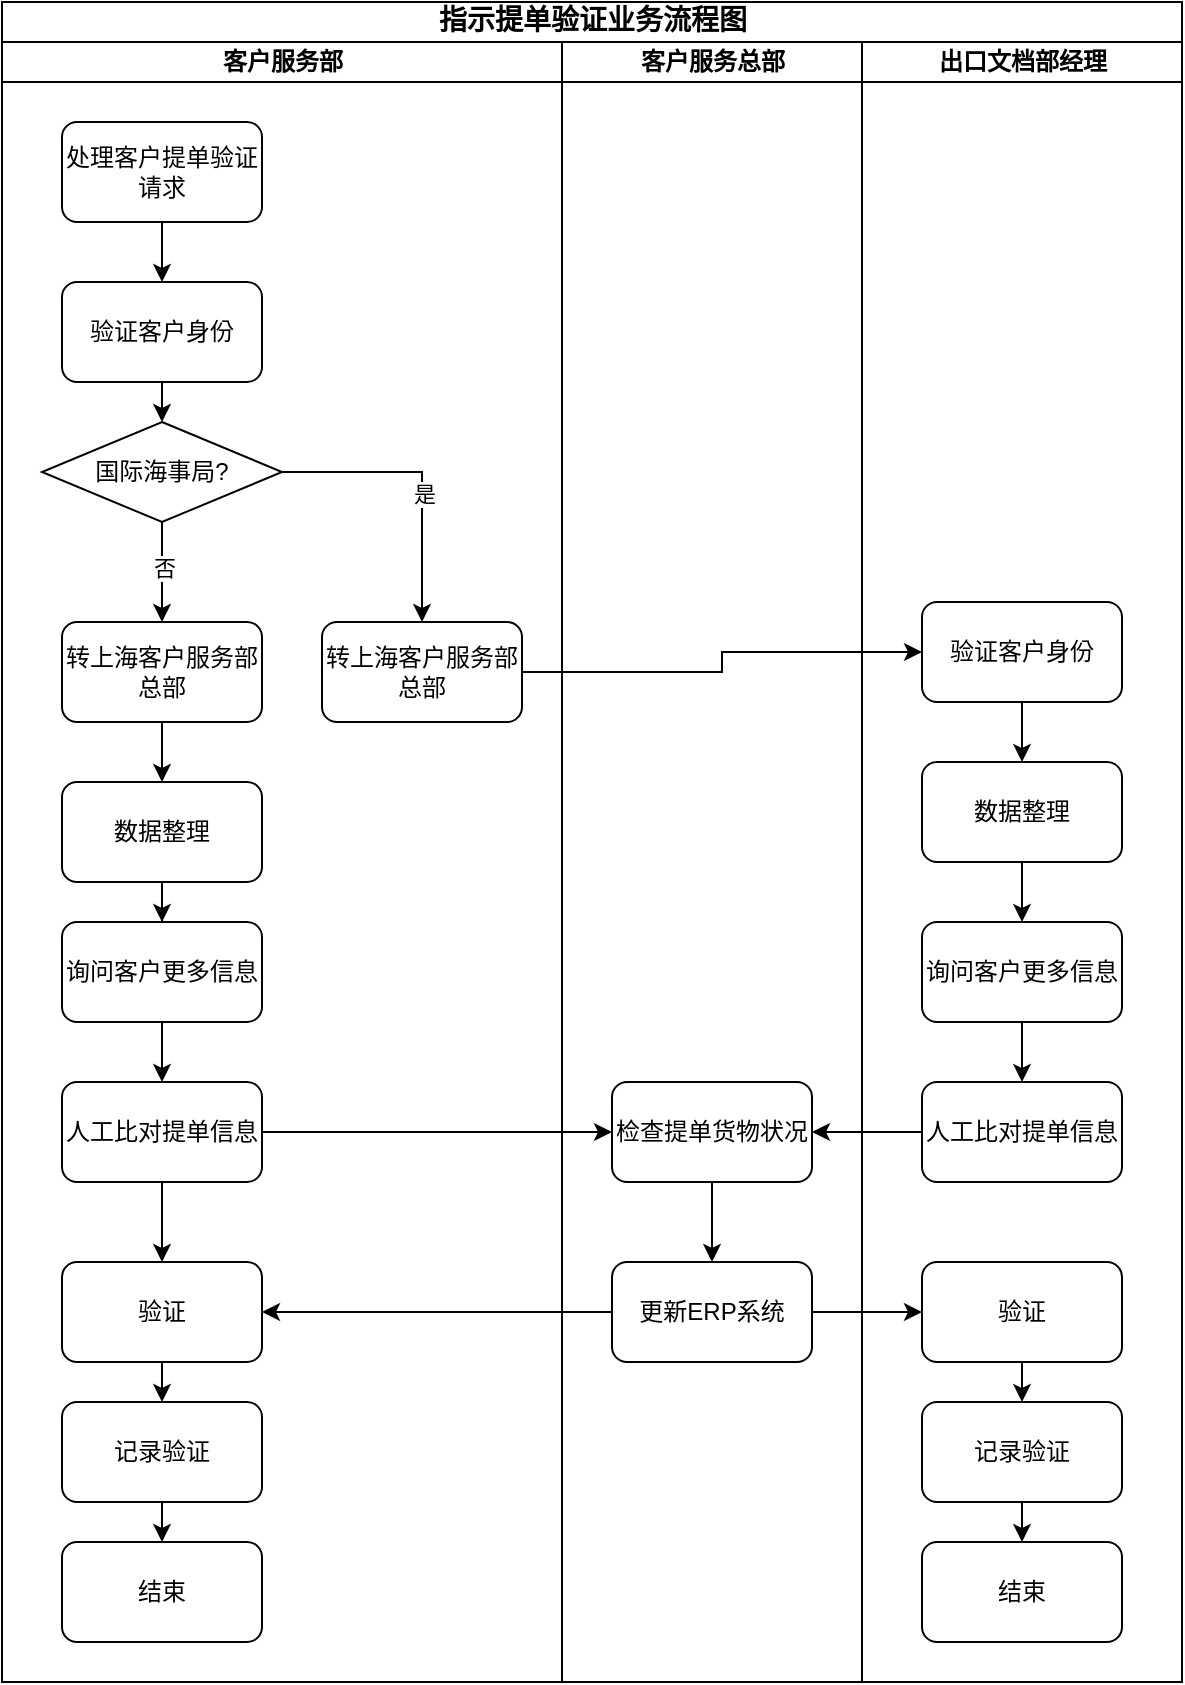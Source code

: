 <mxfile version="21.7.5" type="github">
  <diagram name="Page-1" id="74e2e168-ea6b-b213-b513-2b3c1d86103e">
    <mxGraphModel dx="1674" dy="758" grid="1" gridSize="10" guides="1" tooltips="1" connect="1" arrows="1" fold="1" page="1" pageScale="1" pageWidth="1100" pageHeight="850" background="none" math="0" shadow="0">
      <root>
        <mxCell id="0" />
        <mxCell id="1" parent="0" />
        <mxCell id="77e6c97f196da883-1" value="&lt;font style=&quot;font-size: 14px;&quot;&gt;指示提单验证业务流程图&lt;/font&gt;" style="swimlane;html=1;childLayout=stackLayout;startSize=20;rounded=0;shadow=0;labelBackgroundColor=none;strokeWidth=1;fontFamily=Verdana;fontSize=8;align=center;" parent="1" vertex="1">
          <mxGeometry x="200" y="40" width="590" height="840" as="geometry" />
        </mxCell>
        <mxCell id="77e6c97f196da883-3" value="客户服务部" style="swimlane;html=1;startSize=20;" parent="77e6c97f196da883-1" vertex="1">
          <mxGeometry y="20" width="280" height="820" as="geometry" />
        </mxCell>
        <mxCell id="11r9Arb-Ld6XYQoobp98-5" style="edgeStyle=orthogonalEdgeStyle;rounded=0;orthogonalLoop=1;jettySize=auto;html=1;exitX=0.5;exitY=1;exitDx=0;exitDy=0;entryX=0.5;entryY=0;entryDx=0;entryDy=0;" edge="1" parent="77e6c97f196da883-3" source="11r9Arb-Ld6XYQoobp98-3" target="11r9Arb-Ld6XYQoobp98-4">
          <mxGeometry relative="1" as="geometry" />
        </mxCell>
        <mxCell id="11r9Arb-Ld6XYQoobp98-3" value="处理客户提单验证请求" style="rounded=1;whiteSpace=wrap;html=1;" vertex="1" parent="77e6c97f196da883-3">
          <mxGeometry x="30" y="40" width="100" height="50" as="geometry" />
        </mxCell>
        <mxCell id="11r9Arb-Ld6XYQoobp98-27" style="edgeStyle=orthogonalEdgeStyle;rounded=0;orthogonalLoop=1;jettySize=auto;html=1;exitX=0.5;exitY=1;exitDx=0;exitDy=0;entryX=0.5;entryY=0;entryDx=0;entryDy=0;" edge="1" parent="77e6c97f196da883-3" source="11r9Arb-Ld6XYQoobp98-4" target="11r9Arb-Ld6XYQoobp98-26">
          <mxGeometry relative="1" as="geometry" />
        </mxCell>
        <mxCell id="11r9Arb-Ld6XYQoobp98-4" value="验证客户身份" style="rounded=1;whiteSpace=wrap;html=1;" vertex="1" parent="77e6c97f196da883-3">
          <mxGeometry x="30" y="120" width="100" height="50" as="geometry" />
        </mxCell>
        <mxCell id="11r9Arb-Ld6XYQoobp98-6" value="转上海客户服务部总部" style="rounded=1;whiteSpace=wrap;html=1;" vertex="1" parent="77e6c97f196da883-3">
          <mxGeometry x="160" y="290" width="100" height="50" as="geometry" />
        </mxCell>
        <mxCell id="11r9Arb-Ld6XYQoobp98-28" style="edgeStyle=orthogonalEdgeStyle;rounded=0;orthogonalLoop=1;jettySize=auto;html=1;exitX=1;exitY=0.5;exitDx=0;exitDy=0;entryX=0.5;entryY=0;entryDx=0;entryDy=0;" edge="1" parent="77e6c97f196da883-3" source="11r9Arb-Ld6XYQoobp98-26" target="11r9Arb-Ld6XYQoobp98-6">
          <mxGeometry relative="1" as="geometry" />
        </mxCell>
        <mxCell id="11r9Arb-Ld6XYQoobp98-29" value="是" style="edgeLabel;html=1;align=center;verticalAlign=middle;resizable=0;points=[];" vertex="1" connectable="0" parent="11r9Arb-Ld6XYQoobp98-28">
          <mxGeometry x="0.111" y="1" relative="1" as="geometry">
            <mxPoint as="offset" />
          </mxGeometry>
        </mxCell>
        <mxCell id="11r9Arb-Ld6XYQoobp98-31" style="edgeStyle=orthogonalEdgeStyle;rounded=0;orthogonalLoop=1;jettySize=auto;html=1;exitX=0.5;exitY=1;exitDx=0;exitDy=0;entryX=0.5;entryY=0;entryDx=0;entryDy=0;" edge="1" parent="77e6c97f196da883-3" source="11r9Arb-Ld6XYQoobp98-26" target="11r9Arb-Ld6XYQoobp98-30">
          <mxGeometry relative="1" as="geometry" />
        </mxCell>
        <mxCell id="11r9Arb-Ld6XYQoobp98-32" value="否" style="edgeLabel;html=1;align=center;verticalAlign=middle;resizable=0;points=[];" vertex="1" connectable="0" parent="11r9Arb-Ld6XYQoobp98-31">
          <mxGeometry x="-0.08" y="1" relative="1" as="geometry">
            <mxPoint as="offset" />
          </mxGeometry>
        </mxCell>
        <mxCell id="11r9Arb-Ld6XYQoobp98-26" value="国际海事局?" style="rhombus;whiteSpace=wrap;html=1;" vertex="1" parent="77e6c97f196da883-3">
          <mxGeometry x="20" y="190" width="120" height="50" as="geometry" />
        </mxCell>
        <mxCell id="11r9Arb-Ld6XYQoobp98-56" style="edgeStyle=orthogonalEdgeStyle;rounded=0;orthogonalLoop=1;jettySize=auto;html=1;exitX=0.5;exitY=1;exitDx=0;exitDy=0;entryX=0.5;entryY=0;entryDx=0;entryDy=0;" edge="1" parent="77e6c97f196da883-3" source="11r9Arb-Ld6XYQoobp98-30" target="11r9Arb-Ld6XYQoobp98-55">
          <mxGeometry relative="1" as="geometry" />
        </mxCell>
        <mxCell id="11r9Arb-Ld6XYQoobp98-30" value="转上海客户服务部总部" style="rounded=1;whiteSpace=wrap;html=1;" vertex="1" parent="77e6c97f196da883-3">
          <mxGeometry x="30" y="290" width="100" height="50" as="geometry" />
        </mxCell>
        <mxCell id="11r9Arb-Ld6XYQoobp98-48" value="询问客户更多信息" style="rounded=1;whiteSpace=wrap;html=1;" vertex="1" parent="77e6c97f196da883-3">
          <mxGeometry x="30" y="440" width="100" height="50" as="geometry" />
        </mxCell>
        <mxCell id="11r9Arb-Ld6XYQoobp98-57" style="edgeStyle=orthogonalEdgeStyle;rounded=0;orthogonalLoop=1;jettySize=auto;html=1;exitX=0.5;exitY=1;exitDx=0;exitDy=0;entryX=0.5;entryY=0;entryDx=0;entryDy=0;" edge="1" parent="77e6c97f196da883-3" source="11r9Arb-Ld6XYQoobp98-49" target="11r9Arb-Ld6XYQoobp98-51">
          <mxGeometry relative="1" as="geometry" />
        </mxCell>
        <mxCell id="11r9Arb-Ld6XYQoobp98-49" value="人工比对提单信息" style="rounded=1;whiteSpace=wrap;html=1;" vertex="1" parent="77e6c97f196da883-3">
          <mxGeometry x="30" y="520" width="100" height="50" as="geometry" />
        </mxCell>
        <mxCell id="11r9Arb-Ld6XYQoobp98-47" style="edgeStyle=orthogonalEdgeStyle;rounded=0;orthogonalLoop=1;jettySize=auto;html=1;exitX=0.5;exitY=1;exitDx=0;exitDy=0;entryX=0.5;entryY=0;entryDx=0;entryDy=0;" edge="1" parent="77e6c97f196da883-3" source="11r9Arb-Ld6XYQoobp98-48" target="11r9Arb-Ld6XYQoobp98-49">
          <mxGeometry relative="1" as="geometry" />
        </mxCell>
        <mxCell id="11r9Arb-Ld6XYQoobp98-51" value="验证" style="rounded=1;whiteSpace=wrap;html=1;" vertex="1" parent="77e6c97f196da883-3">
          <mxGeometry x="30" y="610" width="100" height="50" as="geometry" />
        </mxCell>
        <mxCell id="11r9Arb-Ld6XYQoobp98-53" value="记录验证" style="rounded=1;whiteSpace=wrap;html=1;" vertex="1" parent="77e6c97f196da883-3">
          <mxGeometry x="30" y="680" width="100" height="50" as="geometry" />
        </mxCell>
        <mxCell id="11r9Arb-Ld6XYQoobp98-50" style="edgeStyle=orthogonalEdgeStyle;rounded=0;orthogonalLoop=1;jettySize=auto;html=1;exitX=0.5;exitY=1;exitDx=0;exitDy=0;entryX=0.5;entryY=0;entryDx=0;entryDy=0;" edge="1" parent="77e6c97f196da883-3" source="11r9Arb-Ld6XYQoobp98-51" target="11r9Arb-Ld6XYQoobp98-53">
          <mxGeometry relative="1" as="geometry" />
        </mxCell>
        <mxCell id="11r9Arb-Ld6XYQoobp98-54" value="结束" style="rounded=1;whiteSpace=wrap;html=1;" vertex="1" parent="77e6c97f196da883-3">
          <mxGeometry x="30" y="750" width="100" height="50" as="geometry" />
        </mxCell>
        <mxCell id="11r9Arb-Ld6XYQoobp98-52" style="edgeStyle=orthogonalEdgeStyle;rounded=0;orthogonalLoop=1;jettySize=auto;html=1;exitX=0.5;exitY=1;exitDx=0;exitDy=0;entryX=0.5;entryY=0;entryDx=0;entryDy=0;" edge="1" parent="77e6c97f196da883-3" source="11r9Arb-Ld6XYQoobp98-53" target="11r9Arb-Ld6XYQoobp98-54">
          <mxGeometry relative="1" as="geometry" />
        </mxCell>
        <mxCell id="11r9Arb-Ld6XYQoobp98-59" style="edgeStyle=orthogonalEdgeStyle;rounded=0;orthogonalLoop=1;jettySize=auto;html=1;exitX=0.5;exitY=1;exitDx=0;exitDy=0;" edge="1" parent="77e6c97f196da883-3" source="11r9Arb-Ld6XYQoobp98-55" target="11r9Arb-Ld6XYQoobp98-48">
          <mxGeometry relative="1" as="geometry" />
        </mxCell>
        <mxCell id="11r9Arb-Ld6XYQoobp98-55" value="数据整理" style="rounded=1;whiteSpace=wrap;html=1;" vertex="1" parent="77e6c97f196da883-3">
          <mxGeometry x="30" y="370" width="100" height="50" as="geometry" />
        </mxCell>
        <mxCell id="77e6c97f196da883-4" value="客户服务总部" style="swimlane;html=1;startSize=20;" parent="77e6c97f196da883-1" vertex="1">
          <mxGeometry x="280" y="20" width="150" height="820" as="geometry" />
        </mxCell>
        <mxCell id="11r9Arb-Ld6XYQoobp98-16" value="检查提单货物状况" style="rounded=1;whiteSpace=wrap;html=1;" vertex="1" parent="77e6c97f196da883-4">
          <mxGeometry x="25" y="520" width="100" height="50" as="geometry" />
        </mxCell>
        <mxCell id="11r9Arb-Ld6XYQoobp98-17" value="更新ERP系统" style="rounded=1;whiteSpace=wrap;html=1;" vertex="1" parent="77e6c97f196da883-4">
          <mxGeometry x="25" y="610" width="100" height="50" as="geometry" />
        </mxCell>
        <mxCell id="11r9Arb-Ld6XYQoobp98-19" style="edgeStyle=orthogonalEdgeStyle;rounded=0;orthogonalLoop=1;jettySize=auto;html=1;exitX=0.5;exitY=1;exitDx=0;exitDy=0;entryX=0.5;entryY=0;entryDx=0;entryDy=0;" edge="1" parent="77e6c97f196da883-4" source="11r9Arb-Ld6XYQoobp98-16" target="11r9Arb-Ld6XYQoobp98-17">
          <mxGeometry relative="1" as="geometry" />
        </mxCell>
        <mxCell id="11r9Arb-Ld6XYQoobp98-9" style="edgeStyle=orthogonalEdgeStyle;rounded=0;orthogonalLoop=1;jettySize=auto;html=1;exitX=1;exitY=0.5;exitDx=0;exitDy=0;entryX=0;entryY=0.5;entryDx=0;entryDy=0;" edge="1" parent="77e6c97f196da883-1" source="11r9Arb-Ld6XYQoobp98-6" target="11r9Arb-Ld6XYQoobp98-8">
          <mxGeometry relative="1" as="geometry" />
        </mxCell>
        <mxCell id="77e6c97f196da883-5" value="出口文档部经理" style="swimlane;html=1;startSize=20;" parent="77e6c97f196da883-1" vertex="1">
          <mxGeometry x="430" y="20" width="160" height="820" as="geometry" />
        </mxCell>
        <mxCell id="11r9Arb-Ld6XYQoobp98-8" value="验证客户身份" style="rounded=1;whiteSpace=wrap;html=1;" vertex="1" parent="77e6c97f196da883-5">
          <mxGeometry x="30" y="280" width="100" height="50" as="geometry" />
        </mxCell>
        <mxCell id="11r9Arb-Ld6XYQoobp98-10" value="数据整理" style="rounded=1;whiteSpace=wrap;html=1;" vertex="1" parent="77e6c97f196da883-5">
          <mxGeometry x="30" y="360" width="100" height="50" as="geometry" />
        </mxCell>
        <mxCell id="11r9Arb-Ld6XYQoobp98-11" style="edgeStyle=orthogonalEdgeStyle;rounded=0;orthogonalLoop=1;jettySize=auto;html=1;exitX=0.5;exitY=1;exitDx=0;exitDy=0;entryX=0.5;entryY=0;entryDx=0;entryDy=0;" edge="1" parent="77e6c97f196da883-5" source="11r9Arb-Ld6XYQoobp98-8" target="11r9Arb-Ld6XYQoobp98-10">
          <mxGeometry relative="1" as="geometry" />
        </mxCell>
        <mxCell id="11r9Arb-Ld6XYQoobp98-12" value="询问客户更多信息" style="rounded=1;whiteSpace=wrap;html=1;" vertex="1" parent="77e6c97f196da883-5">
          <mxGeometry x="30" y="440" width="100" height="50" as="geometry" />
        </mxCell>
        <mxCell id="11r9Arb-Ld6XYQoobp98-13" style="edgeStyle=orthogonalEdgeStyle;rounded=0;orthogonalLoop=1;jettySize=auto;html=1;exitX=0.5;exitY=1;exitDx=0;exitDy=0;entryX=0.5;entryY=0;entryDx=0;entryDy=0;" edge="1" parent="77e6c97f196da883-5" source="11r9Arb-Ld6XYQoobp98-10" target="11r9Arb-Ld6XYQoobp98-12">
          <mxGeometry relative="1" as="geometry" />
        </mxCell>
        <mxCell id="11r9Arb-Ld6XYQoobp98-14" value="人工比对提单信息" style="rounded=1;whiteSpace=wrap;html=1;" vertex="1" parent="77e6c97f196da883-5">
          <mxGeometry x="30" y="520" width="100" height="50" as="geometry" />
        </mxCell>
        <mxCell id="11r9Arb-Ld6XYQoobp98-22" value="记录验证" style="rounded=1;whiteSpace=wrap;html=1;" vertex="1" parent="77e6c97f196da883-5">
          <mxGeometry x="30" y="680" width="100" height="50" as="geometry" />
        </mxCell>
        <mxCell id="11r9Arb-Ld6XYQoobp98-15" style="edgeStyle=orthogonalEdgeStyle;rounded=0;orthogonalLoop=1;jettySize=auto;html=1;exitX=0.5;exitY=1;exitDx=0;exitDy=0;entryX=0.5;entryY=0;entryDx=0;entryDy=0;" edge="1" parent="77e6c97f196da883-5" source="11r9Arb-Ld6XYQoobp98-12" target="11r9Arb-Ld6XYQoobp98-14">
          <mxGeometry relative="1" as="geometry" />
        </mxCell>
        <mxCell id="11r9Arb-Ld6XYQoobp98-23" value="结束" style="rounded=1;whiteSpace=wrap;html=1;" vertex="1" parent="77e6c97f196da883-5">
          <mxGeometry x="30" y="750" width="100" height="50" as="geometry" />
        </mxCell>
        <mxCell id="11r9Arb-Ld6XYQoobp98-25" style="edgeStyle=orthogonalEdgeStyle;rounded=0;orthogonalLoop=1;jettySize=auto;html=1;exitX=0.5;exitY=1;exitDx=0;exitDy=0;entryX=0.5;entryY=0;entryDx=0;entryDy=0;" edge="1" parent="77e6c97f196da883-5" source="11r9Arb-Ld6XYQoobp98-22" target="11r9Arb-Ld6XYQoobp98-23">
          <mxGeometry relative="1" as="geometry" />
        </mxCell>
        <mxCell id="11r9Arb-Ld6XYQoobp98-20" value="验证" style="rounded=1;whiteSpace=wrap;html=1;" vertex="1" parent="77e6c97f196da883-5">
          <mxGeometry x="30" y="610" width="100" height="50" as="geometry" />
        </mxCell>
        <mxCell id="11r9Arb-Ld6XYQoobp98-24" style="edgeStyle=orthogonalEdgeStyle;rounded=0;orthogonalLoop=1;jettySize=auto;html=1;exitX=0.5;exitY=1;exitDx=0;exitDy=0;entryX=0.5;entryY=0;entryDx=0;entryDy=0;" edge="1" parent="77e6c97f196da883-5" source="11r9Arb-Ld6XYQoobp98-20" target="11r9Arb-Ld6XYQoobp98-22">
          <mxGeometry relative="1" as="geometry" />
        </mxCell>
        <mxCell id="11r9Arb-Ld6XYQoobp98-58" style="edgeStyle=orthogonalEdgeStyle;rounded=0;orthogonalLoop=1;jettySize=auto;html=1;exitX=1;exitY=0.5;exitDx=0;exitDy=0;entryX=0;entryY=0.5;entryDx=0;entryDy=0;" edge="1" parent="77e6c97f196da883-1" source="11r9Arb-Ld6XYQoobp98-49" target="11r9Arb-Ld6XYQoobp98-16">
          <mxGeometry relative="1" as="geometry" />
        </mxCell>
        <mxCell id="11r9Arb-Ld6XYQoobp98-60" style="edgeStyle=orthogonalEdgeStyle;rounded=0;orthogonalLoop=1;jettySize=auto;html=1;exitX=0;exitY=0.5;exitDx=0;exitDy=0;entryX=1;entryY=0.5;entryDx=0;entryDy=0;" edge="1" parent="77e6c97f196da883-1" source="11r9Arb-Ld6XYQoobp98-14" target="11r9Arb-Ld6XYQoobp98-16">
          <mxGeometry relative="1" as="geometry" />
        </mxCell>
        <mxCell id="11r9Arb-Ld6XYQoobp98-61" style="edgeStyle=orthogonalEdgeStyle;rounded=0;orthogonalLoop=1;jettySize=auto;html=1;exitX=1;exitY=0.5;exitDx=0;exitDy=0;entryX=0;entryY=0.5;entryDx=0;entryDy=0;" edge="1" parent="77e6c97f196da883-1" source="11r9Arb-Ld6XYQoobp98-17" target="11r9Arb-Ld6XYQoobp98-20">
          <mxGeometry relative="1" as="geometry" />
        </mxCell>
        <mxCell id="11r9Arb-Ld6XYQoobp98-62" style="edgeStyle=orthogonalEdgeStyle;rounded=0;orthogonalLoop=1;jettySize=auto;html=1;exitX=0;exitY=0.5;exitDx=0;exitDy=0;entryX=1;entryY=0.5;entryDx=0;entryDy=0;" edge="1" parent="77e6c97f196da883-1" source="11r9Arb-Ld6XYQoobp98-17" target="11r9Arb-Ld6XYQoobp98-51">
          <mxGeometry relative="1" as="geometry" />
        </mxCell>
      </root>
    </mxGraphModel>
  </diagram>
</mxfile>
